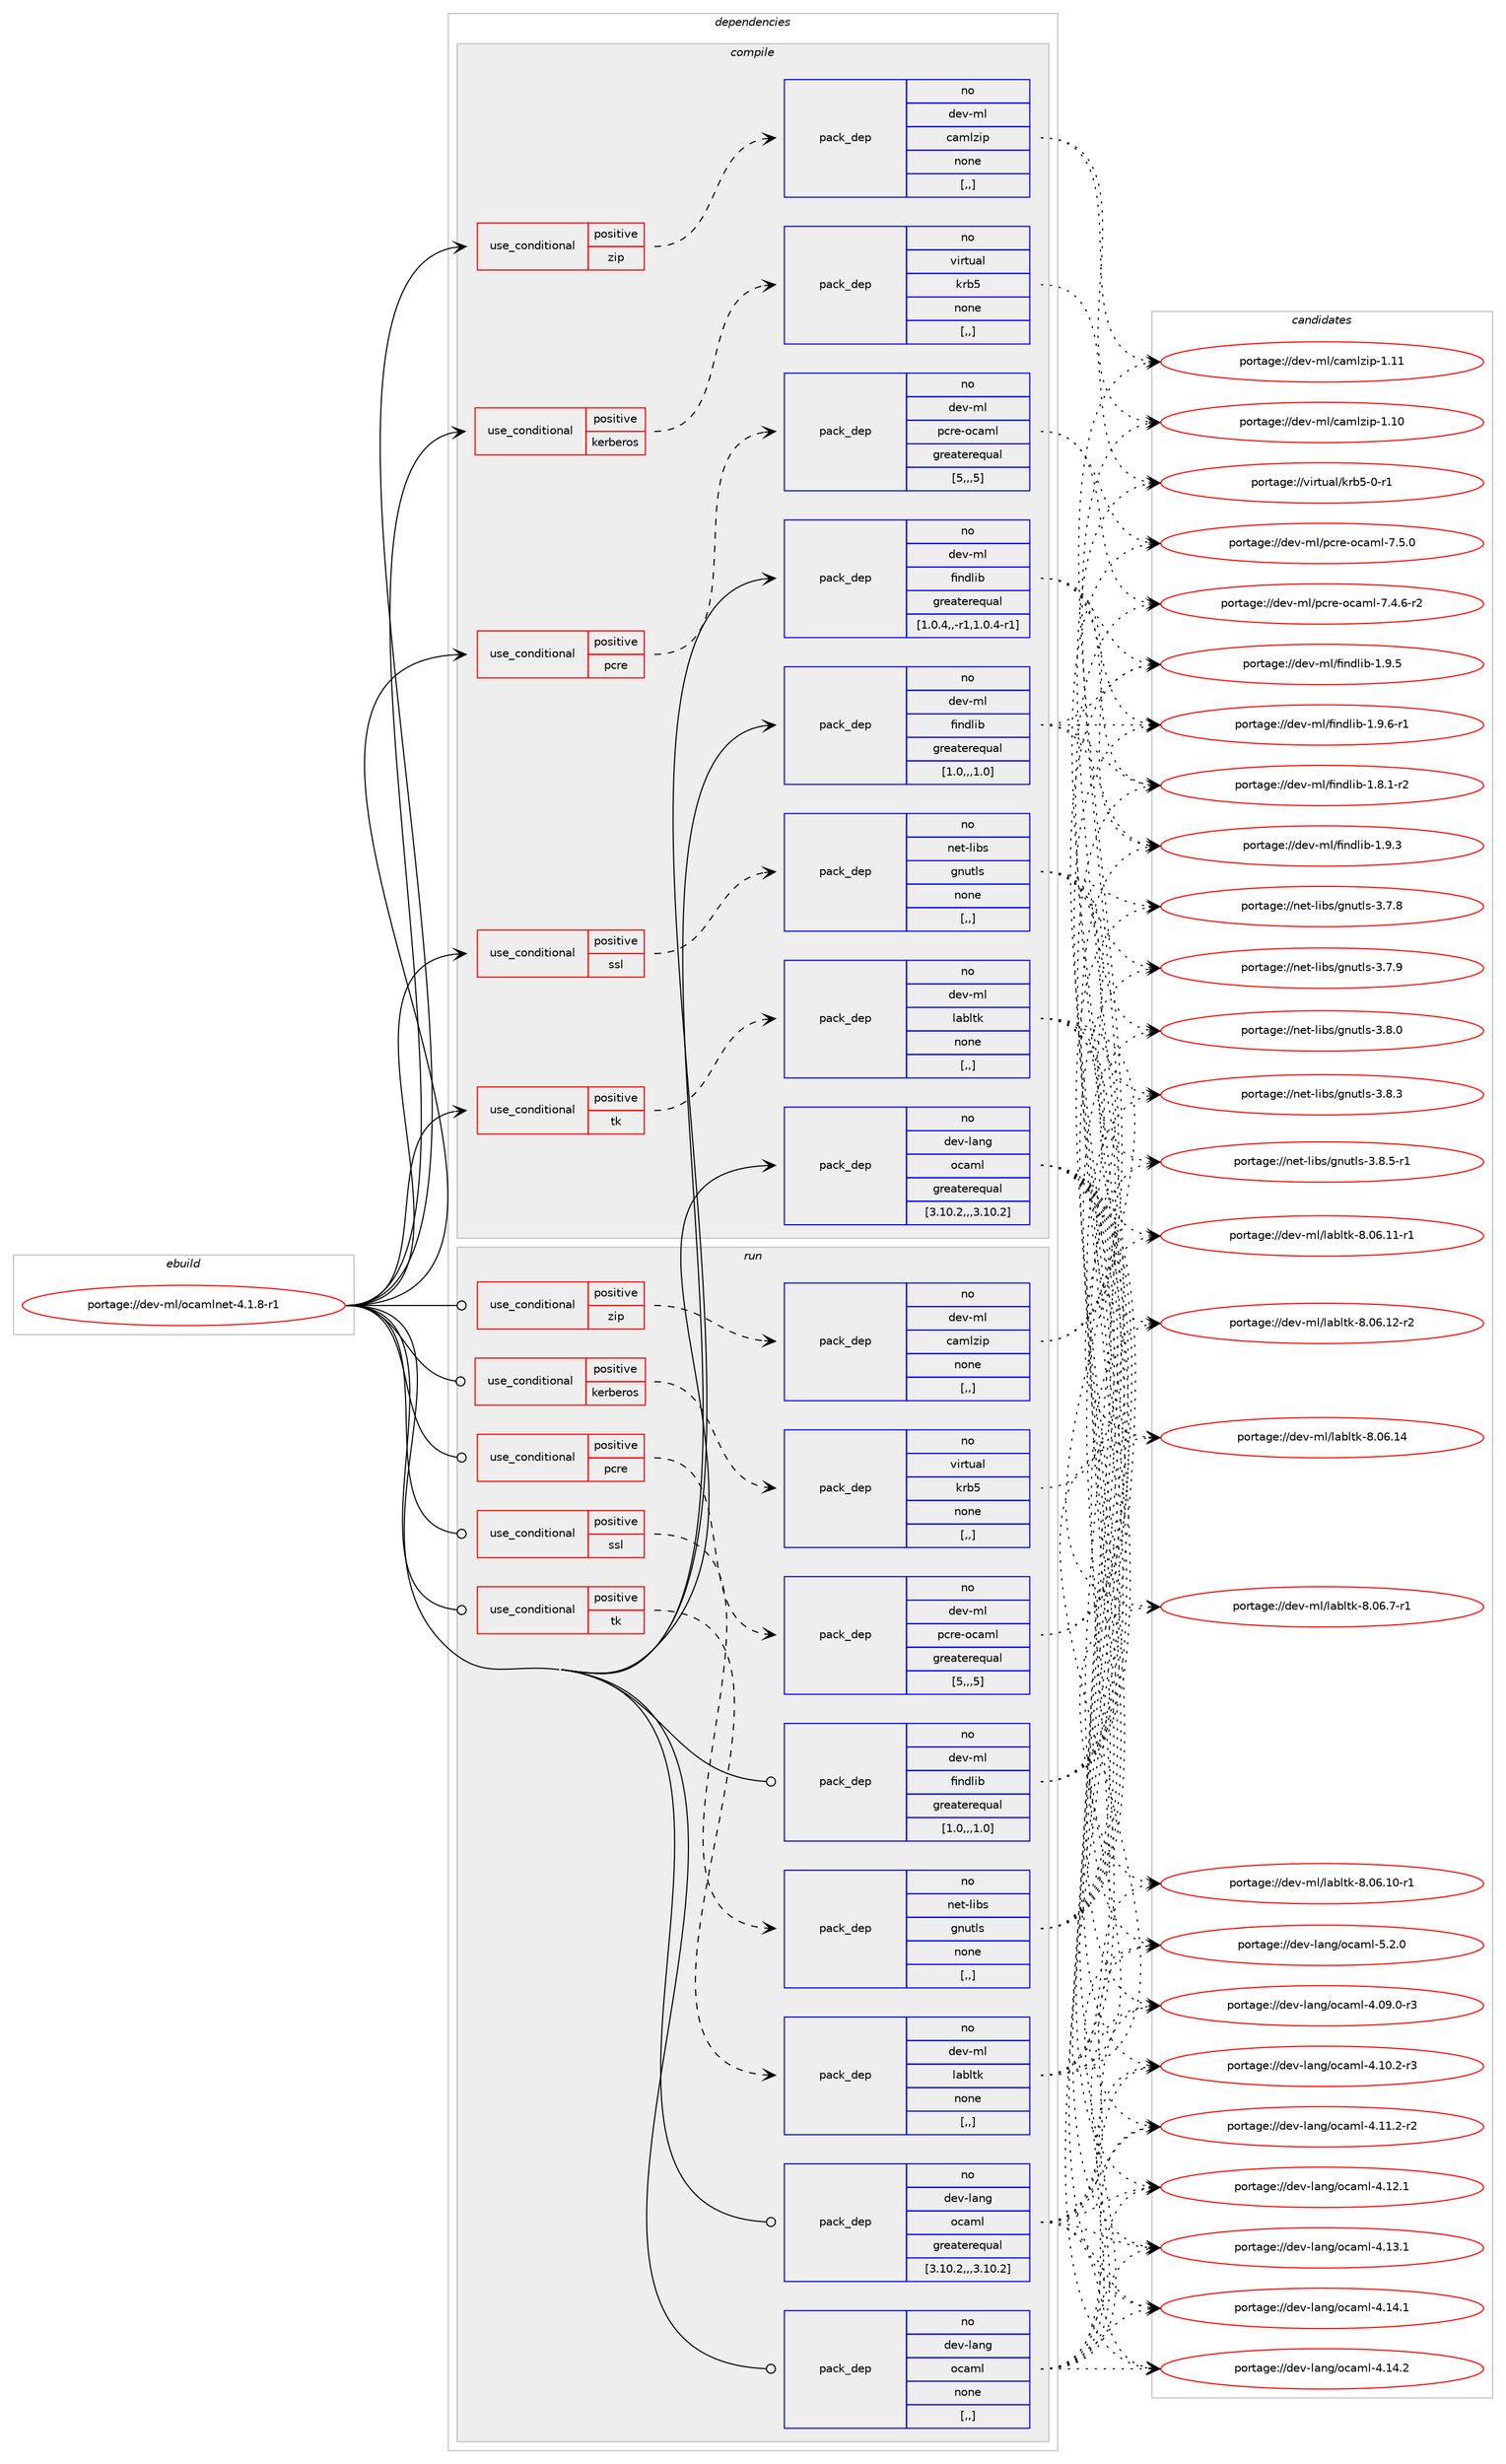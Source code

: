 digraph prolog {

# *************
# Graph options
# *************

newrank=true;
concentrate=true;
compound=true;
graph [rankdir=LR,fontname=Helvetica,fontsize=10,ranksep=1.5];#, ranksep=2.5, nodesep=0.2];
edge  [arrowhead=vee];
node  [fontname=Helvetica,fontsize=10];

# **********
# The ebuild
# **********

subgraph cluster_leftcol {
color=gray;
rank=same;
label=<<i>ebuild</i>>;
id [label="portage://dev-ml/ocamlnet-4.1.8-r1", color=red, width=4, href="../dev-ml/ocamlnet-4.1.8-r1.svg"];
}

# ****************
# The dependencies
# ****************

subgraph cluster_midcol {
color=gray;
label=<<i>dependencies</i>>;
subgraph cluster_compile {
fillcolor="#eeeeee";
style=filled;
label=<<i>compile</i>>;
subgraph cond28831 {
dependency118102 [label=<<TABLE BORDER="0" CELLBORDER="1" CELLSPACING="0" CELLPADDING="4"><TR><TD ROWSPAN="3" CELLPADDING="10">use_conditional</TD></TR><TR><TD>positive</TD></TR><TR><TD>kerberos</TD></TR></TABLE>>, shape=none, color=red];
subgraph pack88105 {
dependency118103 [label=<<TABLE BORDER="0" CELLBORDER="1" CELLSPACING="0" CELLPADDING="4" WIDTH="220"><TR><TD ROWSPAN="6" CELLPADDING="30">pack_dep</TD></TR><TR><TD WIDTH="110">no</TD></TR><TR><TD>virtual</TD></TR><TR><TD>krb5</TD></TR><TR><TD>none</TD></TR><TR><TD>[,,]</TD></TR></TABLE>>, shape=none, color=blue];
}
dependency118102:e -> dependency118103:w [weight=20,style="dashed",arrowhead="vee"];
}
id:e -> dependency118102:w [weight=20,style="solid",arrowhead="vee"];
subgraph cond28832 {
dependency118104 [label=<<TABLE BORDER="0" CELLBORDER="1" CELLSPACING="0" CELLPADDING="4"><TR><TD ROWSPAN="3" CELLPADDING="10">use_conditional</TD></TR><TR><TD>positive</TD></TR><TR><TD>pcre</TD></TR></TABLE>>, shape=none, color=red];
subgraph pack88106 {
dependency118105 [label=<<TABLE BORDER="0" CELLBORDER="1" CELLSPACING="0" CELLPADDING="4" WIDTH="220"><TR><TD ROWSPAN="6" CELLPADDING="30">pack_dep</TD></TR><TR><TD WIDTH="110">no</TD></TR><TR><TD>dev-ml</TD></TR><TR><TD>pcre-ocaml</TD></TR><TR><TD>greaterequal</TD></TR><TR><TD>[5,,,5]</TD></TR></TABLE>>, shape=none, color=blue];
}
dependency118104:e -> dependency118105:w [weight=20,style="dashed",arrowhead="vee"];
}
id:e -> dependency118104:w [weight=20,style="solid",arrowhead="vee"];
subgraph cond28833 {
dependency118106 [label=<<TABLE BORDER="0" CELLBORDER="1" CELLSPACING="0" CELLPADDING="4"><TR><TD ROWSPAN="3" CELLPADDING="10">use_conditional</TD></TR><TR><TD>positive</TD></TR><TR><TD>ssl</TD></TR></TABLE>>, shape=none, color=red];
subgraph pack88107 {
dependency118107 [label=<<TABLE BORDER="0" CELLBORDER="1" CELLSPACING="0" CELLPADDING="4" WIDTH="220"><TR><TD ROWSPAN="6" CELLPADDING="30">pack_dep</TD></TR><TR><TD WIDTH="110">no</TD></TR><TR><TD>net-libs</TD></TR><TR><TD>gnutls</TD></TR><TR><TD>none</TD></TR><TR><TD>[,,]</TD></TR></TABLE>>, shape=none, color=blue];
}
dependency118106:e -> dependency118107:w [weight=20,style="dashed",arrowhead="vee"];
}
id:e -> dependency118106:w [weight=20,style="solid",arrowhead="vee"];
subgraph cond28834 {
dependency118108 [label=<<TABLE BORDER="0" CELLBORDER="1" CELLSPACING="0" CELLPADDING="4"><TR><TD ROWSPAN="3" CELLPADDING="10">use_conditional</TD></TR><TR><TD>positive</TD></TR><TR><TD>tk</TD></TR></TABLE>>, shape=none, color=red];
subgraph pack88108 {
dependency118109 [label=<<TABLE BORDER="0" CELLBORDER="1" CELLSPACING="0" CELLPADDING="4" WIDTH="220"><TR><TD ROWSPAN="6" CELLPADDING="30">pack_dep</TD></TR><TR><TD WIDTH="110">no</TD></TR><TR><TD>dev-ml</TD></TR><TR><TD>labltk</TD></TR><TR><TD>none</TD></TR><TR><TD>[,,]</TD></TR></TABLE>>, shape=none, color=blue];
}
dependency118108:e -> dependency118109:w [weight=20,style="dashed",arrowhead="vee"];
}
id:e -> dependency118108:w [weight=20,style="solid",arrowhead="vee"];
subgraph cond28835 {
dependency118110 [label=<<TABLE BORDER="0" CELLBORDER="1" CELLSPACING="0" CELLPADDING="4"><TR><TD ROWSPAN="3" CELLPADDING="10">use_conditional</TD></TR><TR><TD>positive</TD></TR><TR><TD>zip</TD></TR></TABLE>>, shape=none, color=red];
subgraph pack88109 {
dependency118111 [label=<<TABLE BORDER="0" CELLBORDER="1" CELLSPACING="0" CELLPADDING="4" WIDTH="220"><TR><TD ROWSPAN="6" CELLPADDING="30">pack_dep</TD></TR><TR><TD WIDTH="110">no</TD></TR><TR><TD>dev-ml</TD></TR><TR><TD>camlzip</TD></TR><TR><TD>none</TD></TR><TR><TD>[,,]</TD></TR></TABLE>>, shape=none, color=blue];
}
dependency118110:e -> dependency118111:w [weight=20,style="dashed",arrowhead="vee"];
}
id:e -> dependency118110:w [weight=20,style="solid",arrowhead="vee"];
subgraph pack88110 {
dependency118112 [label=<<TABLE BORDER="0" CELLBORDER="1" CELLSPACING="0" CELLPADDING="4" WIDTH="220"><TR><TD ROWSPAN="6" CELLPADDING="30">pack_dep</TD></TR><TR><TD WIDTH="110">no</TD></TR><TR><TD>dev-lang</TD></TR><TR><TD>ocaml</TD></TR><TR><TD>greaterequal</TD></TR><TR><TD>[3.10.2,,,3.10.2]</TD></TR></TABLE>>, shape=none, color=blue];
}
id:e -> dependency118112:w [weight=20,style="solid",arrowhead="vee"];
subgraph pack88111 {
dependency118113 [label=<<TABLE BORDER="0" CELLBORDER="1" CELLSPACING="0" CELLPADDING="4" WIDTH="220"><TR><TD ROWSPAN="6" CELLPADDING="30">pack_dep</TD></TR><TR><TD WIDTH="110">no</TD></TR><TR><TD>dev-ml</TD></TR><TR><TD>findlib</TD></TR><TR><TD>greaterequal</TD></TR><TR><TD>[1.0,,,1.0]</TD></TR></TABLE>>, shape=none, color=blue];
}
id:e -> dependency118113:w [weight=20,style="solid",arrowhead="vee"];
subgraph pack88112 {
dependency118114 [label=<<TABLE BORDER="0" CELLBORDER="1" CELLSPACING="0" CELLPADDING="4" WIDTH="220"><TR><TD ROWSPAN="6" CELLPADDING="30">pack_dep</TD></TR><TR><TD WIDTH="110">no</TD></TR><TR><TD>dev-ml</TD></TR><TR><TD>findlib</TD></TR><TR><TD>greaterequal</TD></TR><TR><TD>[1.0.4,,-r1,1.0.4-r1]</TD></TR></TABLE>>, shape=none, color=blue];
}
id:e -> dependency118114:w [weight=20,style="solid",arrowhead="vee"];
}
subgraph cluster_compileandrun {
fillcolor="#eeeeee";
style=filled;
label=<<i>compile and run</i>>;
}
subgraph cluster_run {
fillcolor="#eeeeee";
style=filled;
label=<<i>run</i>>;
subgraph cond28836 {
dependency118115 [label=<<TABLE BORDER="0" CELLBORDER="1" CELLSPACING="0" CELLPADDING="4"><TR><TD ROWSPAN="3" CELLPADDING="10">use_conditional</TD></TR><TR><TD>positive</TD></TR><TR><TD>kerberos</TD></TR></TABLE>>, shape=none, color=red];
subgraph pack88113 {
dependency118116 [label=<<TABLE BORDER="0" CELLBORDER="1" CELLSPACING="0" CELLPADDING="4" WIDTH="220"><TR><TD ROWSPAN="6" CELLPADDING="30">pack_dep</TD></TR><TR><TD WIDTH="110">no</TD></TR><TR><TD>virtual</TD></TR><TR><TD>krb5</TD></TR><TR><TD>none</TD></TR><TR><TD>[,,]</TD></TR></TABLE>>, shape=none, color=blue];
}
dependency118115:e -> dependency118116:w [weight=20,style="dashed",arrowhead="vee"];
}
id:e -> dependency118115:w [weight=20,style="solid",arrowhead="odot"];
subgraph cond28837 {
dependency118117 [label=<<TABLE BORDER="0" CELLBORDER="1" CELLSPACING="0" CELLPADDING="4"><TR><TD ROWSPAN="3" CELLPADDING="10">use_conditional</TD></TR><TR><TD>positive</TD></TR><TR><TD>pcre</TD></TR></TABLE>>, shape=none, color=red];
subgraph pack88114 {
dependency118118 [label=<<TABLE BORDER="0" CELLBORDER="1" CELLSPACING="0" CELLPADDING="4" WIDTH="220"><TR><TD ROWSPAN="6" CELLPADDING="30">pack_dep</TD></TR><TR><TD WIDTH="110">no</TD></TR><TR><TD>dev-ml</TD></TR><TR><TD>pcre-ocaml</TD></TR><TR><TD>greaterequal</TD></TR><TR><TD>[5,,,5]</TD></TR></TABLE>>, shape=none, color=blue];
}
dependency118117:e -> dependency118118:w [weight=20,style="dashed",arrowhead="vee"];
}
id:e -> dependency118117:w [weight=20,style="solid",arrowhead="odot"];
subgraph cond28838 {
dependency118119 [label=<<TABLE BORDER="0" CELLBORDER="1" CELLSPACING="0" CELLPADDING="4"><TR><TD ROWSPAN="3" CELLPADDING="10">use_conditional</TD></TR><TR><TD>positive</TD></TR><TR><TD>ssl</TD></TR></TABLE>>, shape=none, color=red];
subgraph pack88115 {
dependency118120 [label=<<TABLE BORDER="0" CELLBORDER="1" CELLSPACING="0" CELLPADDING="4" WIDTH="220"><TR><TD ROWSPAN="6" CELLPADDING="30">pack_dep</TD></TR><TR><TD WIDTH="110">no</TD></TR><TR><TD>net-libs</TD></TR><TR><TD>gnutls</TD></TR><TR><TD>none</TD></TR><TR><TD>[,,]</TD></TR></TABLE>>, shape=none, color=blue];
}
dependency118119:e -> dependency118120:w [weight=20,style="dashed",arrowhead="vee"];
}
id:e -> dependency118119:w [weight=20,style="solid",arrowhead="odot"];
subgraph cond28839 {
dependency118121 [label=<<TABLE BORDER="0" CELLBORDER="1" CELLSPACING="0" CELLPADDING="4"><TR><TD ROWSPAN="3" CELLPADDING="10">use_conditional</TD></TR><TR><TD>positive</TD></TR><TR><TD>tk</TD></TR></TABLE>>, shape=none, color=red];
subgraph pack88116 {
dependency118122 [label=<<TABLE BORDER="0" CELLBORDER="1" CELLSPACING="0" CELLPADDING="4" WIDTH="220"><TR><TD ROWSPAN="6" CELLPADDING="30">pack_dep</TD></TR><TR><TD WIDTH="110">no</TD></TR><TR><TD>dev-ml</TD></TR><TR><TD>labltk</TD></TR><TR><TD>none</TD></TR><TR><TD>[,,]</TD></TR></TABLE>>, shape=none, color=blue];
}
dependency118121:e -> dependency118122:w [weight=20,style="dashed",arrowhead="vee"];
}
id:e -> dependency118121:w [weight=20,style="solid",arrowhead="odot"];
subgraph cond28840 {
dependency118123 [label=<<TABLE BORDER="0" CELLBORDER="1" CELLSPACING="0" CELLPADDING="4"><TR><TD ROWSPAN="3" CELLPADDING="10">use_conditional</TD></TR><TR><TD>positive</TD></TR><TR><TD>zip</TD></TR></TABLE>>, shape=none, color=red];
subgraph pack88117 {
dependency118124 [label=<<TABLE BORDER="0" CELLBORDER="1" CELLSPACING="0" CELLPADDING="4" WIDTH="220"><TR><TD ROWSPAN="6" CELLPADDING="30">pack_dep</TD></TR><TR><TD WIDTH="110">no</TD></TR><TR><TD>dev-ml</TD></TR><TR><TD>camlzip</TD></TR><TR><TD>none</TD></TR><TR><TD>[,,]</TD></TR></TABLE>>, shape=none, color=blue];
}
dependency118123:e -> dependency118124:w [weight=20,style="dashed",arrowhead="vee"];
}
id:e -> dependency118123:w [weight=20,style="solid",arrowhead="odot"];
subgraph pack88118 {
dependency118125 [label=<<TABLE BORDER="0" CELLBORDER="1" CELLSPACING="0" CELLPADDING="4" WIDTH="220"><TR><TD ROWSPAN="6" CELLPADDING="30">pack_dep</TD></TR><TR><TD WIDTH="110">no</TD></TR><TR><TD>dev-lang</TD></TR><TR><TD>ocaml</TD></TR><TR><TD>greaterequal</TD></TR><TR><TD>[3.10.2,,,3.10.2]</TD></TR></TABLE>>, shape=none, color=blue];
}
id:e -> dependency118125:w [weight=20,style="solid",arrowhead="odot"];
subgraph pack88119 {
dependency118126 [label=<<TABLE BORDER="0" CELLBORDER="1" CELLSPACING="0" CELLPADDING="4" WIDTH="220"><TR><TD ROWSPAN="6" CELLPADDING="30">pack_dep</TD></TR><TR><TD WIDTH="110">no</TD></TR><TR><TD>dev-lang</TD></TR><TR><TD>ocaml</TD></TR><TR><TD>none</TD></TR><TR><TD>[,,]</TD></TR></TABLE>>, shape=none, color=blue];
}
id:e -> dependency118126:w [weight=20,style="solid",arrowhead="odot"];
subgraph pack88120 {
dependency118127 [label=<<TABLE BORDER="0" CELLBORDER="1" CELLSPACING="0" CELLPADDING="4" WIDTH="220"><TR><TD ROWSPAN="6" CELLPADDING="30">pack_dep</TD></TR><TR><TD WIDTH="110">no</TD></TR><TR><TD>dev-ml</TD></TR><TR><TD>findlib</TD></TR><TR><TD>greaterequal</TD></TR><TR><TD>[1.0,,,1.0]</TD></TR></TABLE>>, shape=none, color=blue];
}
id:e -> dependency118127:w [weight=20,style="solid",arrowhead="odot"];
}
}

# **************
# The candidates
# **************

subgraph cluster_choices {
rank=same;
color=gray;
label=<<i>candidates</i>>;

subgraph choice88105 {
color=black;
nodesep=1;
choice1181051141161179710847107114985345484511449 [label="portage://virtual/krb5-0-r1", color=red, width=4,href="../virtual/krb5-0-r1.svg"];
dependency118103:e -> choice1181051141161179710847107114985345484511449:w [style=dotted,weight="100"];
}
subgraph choice88106 {
color=black;
nodesep=1;
choice1001011184510910847112991141014511199971091084555465246544511450 [label="portage://dev-ml/pcre-ocaml-7.4.6-r2", color=red, width=4,href="../dev-ml/pcre-ocaml-7.4.6-r2.svg"];
choice100101118451091084711299114101451119997109108455546534648 [label="portage://dev-ml/pcre-ocaml-7.5.0", color=red, width=4,href="../dev-ml/pcre-ocaml-7.5.0.svg"];
dependency118105:e -> choice1001011184510910847112991141014511199971091084555465246544511450:w [style=dotted,weight="100"];
dependency118105:e -> choice100101118451091084711299114101451119997109108455546534648:w [style=dotted,weight="100"];
}
subgraph choice88107 {
color=black;
nodesep=1;
choice110101116451081059811547103110117116108115455146554656 [label="portage://net-libs/gnutls-3.7.8", color=red, width=4,href="../net-libs/gnutls-3.7.8.svg"];
choice110101116451081059811547103110117116108115455146554657 [label="portage://net-libs/gnutls-3.7.9", color=red, width=4,href="../net-libs/gnutls-3.7.9.svg"];
choice110101116451081059811547103110117116108115455146564648 [label="portage://net-libs/gnutls-3.8.0", color=red, width=4,href="../net-libs/gnutls-3.8.0.svg"];
choice110101116451081059811547103110117116108115455146564651 [label="portage://net-libs/gnutls-3.8.3", color=red, width=4,href="../net-libs/gnutls-3.8.3.svg"];
choice1101011164510810598115471031101171161081154551465646534511449 [label="portage://net-libs/gnutls-3.8.5-r1", color=red, width=4,href="../net-libs/gnutls-3.8.5-r1.svg"];
dependency118107:e -> choice110101116451081059811547103110117116108115455146554656:w [style=dotted,weight="100"];
dependency118107:e -> choice110101116451081059811547103110117116108115455146554657:w [style=dotted,weight="100"];
dependency118107:e -> choice110101116451081059811547103110117116108115455146564648:w [style=dotted,weight="100"];
dependency118107:e -> choice110101116451081059811547103110117116108115455146564651:w [style=dotted,weight="100"];
dependency118107:e -> choice1101011164510810598115471031101171161081154551465646534511449:w [style=dotted,weight="100"];
}
subgraph choice88108 {
color=black;
nodesep=1;
choice1001011184510910847108979810811610745564648544649484511449 [label="portage://dev-ml/labltk-8.06.10-r1", color=red, width=4,href="../dev-ml/labltk-8.06.10-r1.svg"];
choice1001011184510910847108979810811610745564648544649494511449 [label="portage://dev-ml/labltk-8.06.11-r1", color=red, width=4,href="../dev-ml/labltk-8.06.11-r1.svg"];
choice1001011184510910847108979810811610745564648544649504511450 [label="portage://dev-ml/labltk-8.06.12-r2", color=red, width=4,href="../dev-ml/labltk-8.06.12-r2.svg"];
choice100101118451091084710897981081161074556464854464952 [label="portage://dev-ml/labltk-8.06.14", color=red, width=4,href="../dev-ml/labltk-8.06.14.svg"];
choice10010111845109108471089798108116107455646485446554511449 [label="portage://dev-ml/labltk-8.06.7-r1", color=red, width=4,href="../dev-ml/labltk-8.06.7-r1.svg"];
dependency118109:e -> choice1001011184510910847108979810811610745564648544649484511449:w [style=dotted,weight="100"];
dependency118109:e -> choice1001011184510910847108979810811610745564648544649494511449:w [style=dotted,weight="100"];
dependency118109:e -> choice1001011184510910847108979810811610745564648544649504511450:w [style=dotted,weight="100"];
dependency118109:e -> choice100101118451091084710897981081161074556464854464952:w [style=dotted,weight="100"];
dependency118109:e -> choice10010111845109108471089798108116107455646485446554511449:w [style=dotted,weight="100"];
}
subgraph choice88109 {
color=black;
nodesep=1;
choice100101118451091084799971091081221051124549464948 [label="portage://dev-ml/camlzip-1.10", color=red, width=4,href="../dev-ml/camlzip-1.10.svg"];
choice100101118451091084799971091081221051124549464949 [label="portage://dev-ml/camlzip-1.11", color=red, width=4,href="../dev-ml/camlzip-1.11.svg"];
dependency118111:e -> choice100101118451091084799971091081221051124549464948:w [style=dotted,weight="100"];
dependency118111:e -> choice100101118451091084799971091081221051124549464949:w [style=dotted,weight="100"];
}
subgraph choice88110 {
color=black;
nodesep=1;
choice1001011184510897110103471119997109108455246485746484511451 [label="portage://dev-lang/ocaml-4.09.0-r3", color=red, width=4,href="../dev-lang/ocaml-4.09.0-r3.svg"];
choice1001011184510897110103471119997109108455246494846504511451 [label="portage://dev-lang/ocaml-4.10.2-r3", color=red, width=4,href="../dev-lang/ocaml-4.10.2-r3.svg"];
choice1001011184510897110103471119997109108455246494946504511450 [label="portage://dev-lang/ocaml-4.11.2-r2", color=red, width=4,href="../dev-lang/ocaml-4.11.2-r2.svg"];
choice100101118451089711010347111999710910845524649504649 [label="portage://dev-lang/ocaml-4.12.1", color=red, width=4,href="../dev-lang/ocaml-4.12.1.svg"];
choice100101118451089711010347111999710910845524649514649 [label="portage://dev-lang/ocaml-4.13.1", color=red, width=4,href="../dev-lang/ocaml-4.13.1.svg"];
choice100101118451089711010347111999710910845524649524649 [label="portage://dev-lang/ocaml-4.14.1", color=red, width=4,href="../dev-lang/ocaml-4.14.1.svg"];
choice100101118451089711010347111999710910845524649524650 [label="portage://dev-lang/ocaml-4.14.2", color=red, width=4,href="../dev-lang/ocaml-4.14.2.svg"];
choice1001011184510897110103471119997109108455346504648 [label="portage://dev-lang/ocaml-5.2.0", color=red, width=4,href="../dev-lang/ocaml-5.2.0.svg"];
dependency118112:e -> choice1001011184510897110103471119997109108455246485746484511451:w [style=dotted,weight="100"];
dependency118112:e -> choice1001011184510897110103471119997109108455246494846504511451:w [style=dotted,weight="100"];
dependency118112:e -> choice1001011184510897110103471119997109108455246494946504511450:w [style=dotted,weight="100"];
dependency118112:e -> choice100101118451089711010347111999710910845524649504649:w [style=dotted,weight="100"];
dependency118112:e -> choice100101118451089711010347111999710910845524649514649:w [style=dotted,weight="100"];
dependency118112:e -> choice100101118451089711010347111999710910845524649524649:w [style=dotted,weight="100"];
dependency118112:e -> choice100101118451089711010347111999710910845524649524650:w [style=dotted,weight="100"];
dependency118112:e -> choice1001011184510897110103471119997109108455346504648:w [style=dotted,weight="100"];
}
subgraph choice88111 {
color=black;
nodesep=1;
choice1001011184510910847102105110100108105984549465646494511450 [label="portage://dev-ml/findlib-1.8.1-r2", color=red, width=4,href="../dev-ml/findlib-1.8.1-r2.svg"];
choice100101118451091084710210511010010810598454946574651 [label="portage://dev-ml/findlib-1.9.3", color=red, width=4,href="../dev-ml/findlib-1.9.3.svg"];
choice100101118451091084710210511010010810598454946574653 [label="portage://dev-ml/findlib-1.9.5", color=red, width=4,href="../dev-ml/findlib-1.9.5.svg"];
choice1001011184510910847102105110100108105984549465746544511449 [label="portage://dev-ml/findlib-1.9.6-r1", color=red, width=4,href="../dev-ml/findlib-1.9.6-r1.svg"];
dependency118113:e -> choice1001011184510910847102105110100108105984549465646494511450:w [style=dotted,weight="100"];
dependency118113:e -> choice100101118451091084710210511010010810598454946574651:w [style=dotted,weight="100"];
dependency118113:e -> choice100101118451091084710210511010010810598454946574653:w [style=dotted,weight="100"];
dependency118113:e -> choice1001011184510910847102105110100108105984549465746544511449:w [style=dotted,weight="100"];
}
subgraph choice88112 {
color=black;
nodesep=1;
choice1001011184510910847102105110100108105984549465646494511450 [label="portage://dev-ml/findlib-1.8.1-r2", color=red, width=4,href="../dev-ml/findlib-1.8.1-r2.svg"];
choice100101118451091084710210511010010810598454946574651 [label="portage://dev-ml/findlib-1.9.3", color=red, width=4,href="../dev-ml/findlib-1.9.3.svg"];
choice100101118451091084710210511010010810598454946574653 [label="portage://dev-ml/findlib-1.9.5", color=red, width=4,href="../dev-ml/findlib-1.9.5.svg"];
choice1001011184510910847102105110100108105984549465746544511449 [label="portage://dev-ml/findlib-1.9.6-r1", color=red, width=4,href="../dev-ml/findlib-1.9.6-r1.svg"];
dependency118114:e -> choice1001011184510910847102105110100108105984549465646494511450:w [style=dotted,weight="100"];
dependency118114:e -> choice100101118451091084710210511010010810598454946574651:w [style=dotted,weight="100"];
dependency118114:e -> choice100101118451091084710210511010010810598454946574653:w [style=dotted,weight="100"];
dependency118114:e -> choice1001011184510910847102105110100108105984549465746544511449:w [style=dotted,weight="100"];
}
subgraph choice88113 {
color=black;
nodesep=1;
choice1181051141161179710847107114985345484511449 [label="portage://virtual/krb5-0-r1", color=red, width=4,href="../virtual/krb5-0-r1.svg"];
dependency118116:e -> choice1181051141161179710847107114985345484511449:w [style=dotted,weight="100"];
}
subgraph choice88114 {
color=black;
nodesep=1;
choice1001011184510910847112991141014511199971091084555465246544511450 [label="portage://dev-ml/pcre-ocaml-7.4.6-r2", color=red, width=4,href="../dev-ml/pcre-ocaml-7.4.6-r2.svg"];
choice100101118451091084711299114101451119997109108455546534648 [label="portage://dev-ml/pcre-ocaml-7.5.0", color=red, width=4,href="../dev-ml/pcre-ocaml-7.5.0.svg"];
dependency118118:e -> choice1001011184510910847112991141014511199971091084555465246544511450:w [style=dotted,weight="100"];
dependency118118:e -> choice100101118451091084711299114101451119997109108455546534648:w [style=dotted,weight="100"];
}
subgraph choice88115 {
color=black;
nodesep=1;
choice110101116451081059811547103110117116108115455146554656 [label="portage://net-libs/gnutls-3.7.8", color=red, width=4,href="../net-libs/gnutls-3.7.8.svg"];
choice110101116451081059811547103110117116108115455146554657 [label="portage://net-libs/gnutls-3.7.9", color=red, width=4,href="../net-libs/gnutls-3.7.9.svg"];
choice110101116451081059811547103110117116108115455146564648 [label="portage://net-libs/gnutls-3.8.0", color=red, width=4,href="../net-libs/gnutls-3.8.0.svg"];
choice110101116451081059811547103110117116108115455146564651 [label="portage://net-libs/gnutls-3.8.3", color=red, width=4,href="../net-libs/gnutls-3.8.3.svg"];
choice1101011164510810598115471031101171161081154551465646534511449 [label="portage://net-libs/gnutls-3.8.5-r1", color=red, width=4,href="../net-libs/gnutls-3.8.5-r1.svg"];
dependency118120:e -> choice110101116451081059811547103110117116108115455146554656:w [style=dotted,weight="100"];
dependency118120:e -> choice110101116451081059811547103110117116108115455146554657:w [style=dotted,weight="100"];
dependency118120:e -> choice110101116451081059811547103110117116108115455146564648:w [style=dotted,weight="100"];
dependency118120:e -> choice110101116451081059811547103110117116108115455146564651:w [style=dotted,weight="100"];
dependency118120:e -> choice1101011164510810598115471031101171161081154551465646534511449:w [style=dotted,weight="100"];
}
subgraph choice88116 {
color=black;
nodesep=1;
choice1001011184510910847108979810811610745564648544649484511449 [label="portage://dev-ml/labltk-8.06.10-r1", color=red, width=4,href="../dev-ml/labltk-8.06.10-r1.svg"];
choice1001011184510910847108979810811610745564648544649494511449 [label="portage://dev-ml/labltk-8.06.11-r1", color=red, width=4,href="../dev-ml/labltk-8.06.11-r1.svg"];
choice1001011184510910847108979810811610745564648544649504511450 [label="portage://dev-ml/labltk-8.06.12-r2", color=red, width=4,href="../dev-ml/labltk-8.06.12-r2.svg"];
choice100101118451091084710897981081161074556464854464952 [label="portage://dev-ml/labltk-8.06.14", color=red, width=4,href="../dev-ml/labltk-8.06.14.svg"];
choice10010111845109108471089798108116107455646485446554511449 [label="portage://dev-ml/labltk-8.06.7-r1", color=red, width=4,href="../dev-ml/labltk-8.06.7-r1.svg"];
dependency118122:e -> choice1001011184510910847108979810811610745564648544649484511449:w [style=dotted,weight="100"];
dependency118122:e -> choice1001011184510910847108979810811610745564648544649494511449:w [style=dotted,weight="100"];
dependency118122:e -> choice1001011184510910847108979810811610745564648544649504511450:w [style=dotted,weight="100"];
dependency118122:e -> choice100101118451091084710897981081161074556464854464952:w [style=dotted,weight="100"];
dependency118122:e -> choice10010111845109108471089798108116107455646485446554511449:w [style=dotted,weight="100"];
}
subgraph choice88117 {
color=black;
nodesep=1;
choice100101118451091084799971091081221051124549464948 [label="portage://dev-ml/camlzip-1.10", color=red, width=4,href="../dev-ml/camlzip-1.10.svg"];
choice100101118451091084799971091081221051124549464949 [label="portage://dev-ml/camlzip-1.11", color=red, width=4,href="../dev-ml/camlzip-1.11.svg"];
dependency118124:e -> choice100101118451091084799971091081221051124549464948:w [style=dotted,weight="100"];
dependency118124:e -> choice100101118451091084799971091081221051124549464949:w [style=dotted,weight="100"];
}
subgraph choice88118 {
color=black;
nodesep=1;
choice1001011184510897110103471119997109108455246485746484511451 [label="portage://dev-lang/ocaml-4.09.0-r3", color=red, width=4,href="../dev-lang/ocaml-4.09.0-r3.svg"];
choice1001011184510897110103471119997109108455246494846504511451 [label="portage://dev-lang/ocaml-4.10.2-r3", color=red, width=4,href="../dev-lang/ocaml-4.10.2-r3.svg"];
choice1001011184510897110103471119997109108455246494946504511450 [label="portage://dev-lang/ocaml-4.11.2-r2", color=red, width=4,href="../dev-lang/ocaml-4.11.2-r2.svg"];
choice100101118451089711010347111999710910845524649504649 [label="portage://dev-lang/ocaml-4.12.1", color=red, width=4,href="../dev-lang/ocaml-4.12.1.svg"];
choice100101118451089711010347111999710910845524649514649 [label="portage://dev-lang/ocaml-4.13.1", color=red, width=4,href="../dev-lang/ocaml-4.13.1.svg"];
choice100101118451089711010347111999710910845524649524649 [label="portage://dev-lang/ocaml-4.14.1", color=red, width=4,href="../dev-lang/ocaml-4.14.1.svg"];
choice100101118451089711010347111999710910845524649524650 [label="portage://dev-lang/ocaml-4.14.2", color=red, width=4,href="../dev-lang/ocaml-4.14.2.svg"];
choice1001011184510897110103471119997109108455346504648 [label="portage://dev-lang/ocaml-5.2.0", color=red, width=4,href="../dev-lang/ocaml-5.2.0.svg"];
dependency118125:e -> choice1001011184510897110103471119997109108455246485746484511451:w [style=dotted,weight="100"];
dependency118125:e -> choice1001011184510897110103471119997109108455246494846504511451:w [style=dotted,weight="100"];
dependency118125:e -> choice1001011184510897110103471119997109108455246494946504511450:w [style=dotted,weight="100"];
dependency118125:e -> choice100101118451089711010347111999710910845524649504649:w [style=dotted,weight="100"];
dependency118125:e -> choice100101118451089711010347111999710910845524649514649:w [style=dotted,weight="100"];
dependency118125:e -> choice100101118451089711010347111999710910845524649524649:w [style=dotted,weight="100"];
dependency118125:e -> choice100101118451089711010347111999710910845524649524650:w [style=dotted,weight="100"];
dependency118125:e -> choice1001011184510897110103471119997109108455346504648:w [style=dotted,weight="100"];
}
subgraph choice88119 {
color=black;
nodesep=1;
choice1001011184510897110103471119997109108455246485746484511451 [label="portage://dev-lang/ocaml-4.09.0-r3", color=red, width=4,href="../dev-lang/ocaml-4.09.0-r3.svg"];
choice1001011184510897110103471119997109108455246494846504511451 [label="portage://dev-lang/ocaml-4.10.2-r3", color=red, width=4,href="../dev-lang/ocaml-4.10.2-r3.svg"];
choice1001011184510897110103471119997109108455246494946504511450 [label="portage://dev-lang/ocaml-4.11.2-r2", color=red, width=4,href="../dev-lang/ocaml-4.11.2-r2.svg"];
choice100101118451089711010347111999710910845524649504649 [label="portage://dev-lang/ocaml-4.12.1", color=red, width=4,href="../dev-lang/ocaml-4.12.1.svg"];
choice100101118451089711010347111999710910845524649514649 [label="portage://dev-lang/ocaml-4.13.1", color=red, width=4,href="../dev-lang/ocaml-4.13.1.svg"];
choice100101118451089711010347111999710910845524649524649 [label="portage://dev-lang/ocaml-4.14.1", color=red, width=4,href="../dev-lang/ocaml-4.14.1.svg"];
choice100101118451089711010347111999710910845524649524650 [label="portage://dev-lang/ocaml-4.14.2", color=red, width=4,href="../dev-lang/ocaml-4.14.2.svg"];
choice1001011184510897110103471119997109108455346504648 [label="portage://dev-lang/ocaml-5.2.0", color=red, width=4,href="../dev-lang/ocaml-5.2.0.svg"];
dependency118126:e -> choice1001011184510897110103471119997109108455246485746484511451:w [style=dotted,weight="100"];
dependency118126:e -> choice1001011184510897110103471119997109108455246494846504511451:w [style=dotted,weight="100"];
dependency118126:e -> choice1001011184510897110103471119997109108455246494946504511450:w [style=dotted,weight="100"];
dependency118126:e -> choice100101118451089711010347111999710910845524649504649:w [style=dotted,weight="100"];
dependency118126:e -> choice100101118451089711010347111999710910845524649514649:w [style=dotted,weight="100"];
dependency118126:e -> choice100101118451089711010347111999710910845524649524649:w [style=dotted,weight="100"];
dependency118126:e -> choice100101118451089711010347111999710910845524649524650:w [style=dotted,weight="100"];
dependency118126:e -> choice1001011184510897110103471119997109108455346504648:w [style=dotted,weight="100"];
}
subgraph choice88120 {
color=black;
nodesep=1;
choice1001011184510910847102105110100108105984549465646494511450 [label="portage://dev-ml/findlib-1.8.1-r2", color=red, width=4,href="../dev-ml/findlib-1.8.1-r2.svg"];
choice100101118451091084710210511010010810598454946574651 [label="portage://dev-ml/findlib-1.9.3", color=red, width=4,href="../dev-ml/findlib-1.9.3.svg"];
choice100101118451091084710210511010010810598454946574653 [label="portage://dev-ml/findlib-1.9.5", color=red, width=4,href="../dev-ml/findlib-1.9.5.svg"];
choice1001011184510910847102105110100108105984549465746544511449 [label="portage://dev-ml/findlib-1.9.6-r1", color=red, width=4,href="../dev-ml/findlib-1.9.6-r1.svg"];
dependency118127:e -> choice1001011184510910847102105110100108105984549465646494511450:w [style=dotted,weight="100"];
dependency118127:e -> choice100101118451091084710210511010010810598454946574651:w [style=dotted,weight="100"];
dependency118127:e -> choice100101118451091084710210511010010810598454946574653:w [style=dotted,weight="100"];
dependency118127:e -> choice1001011184510910847102105110100108105984549465746544511449:w [style=dotted,weight="100"];
}
}

}
